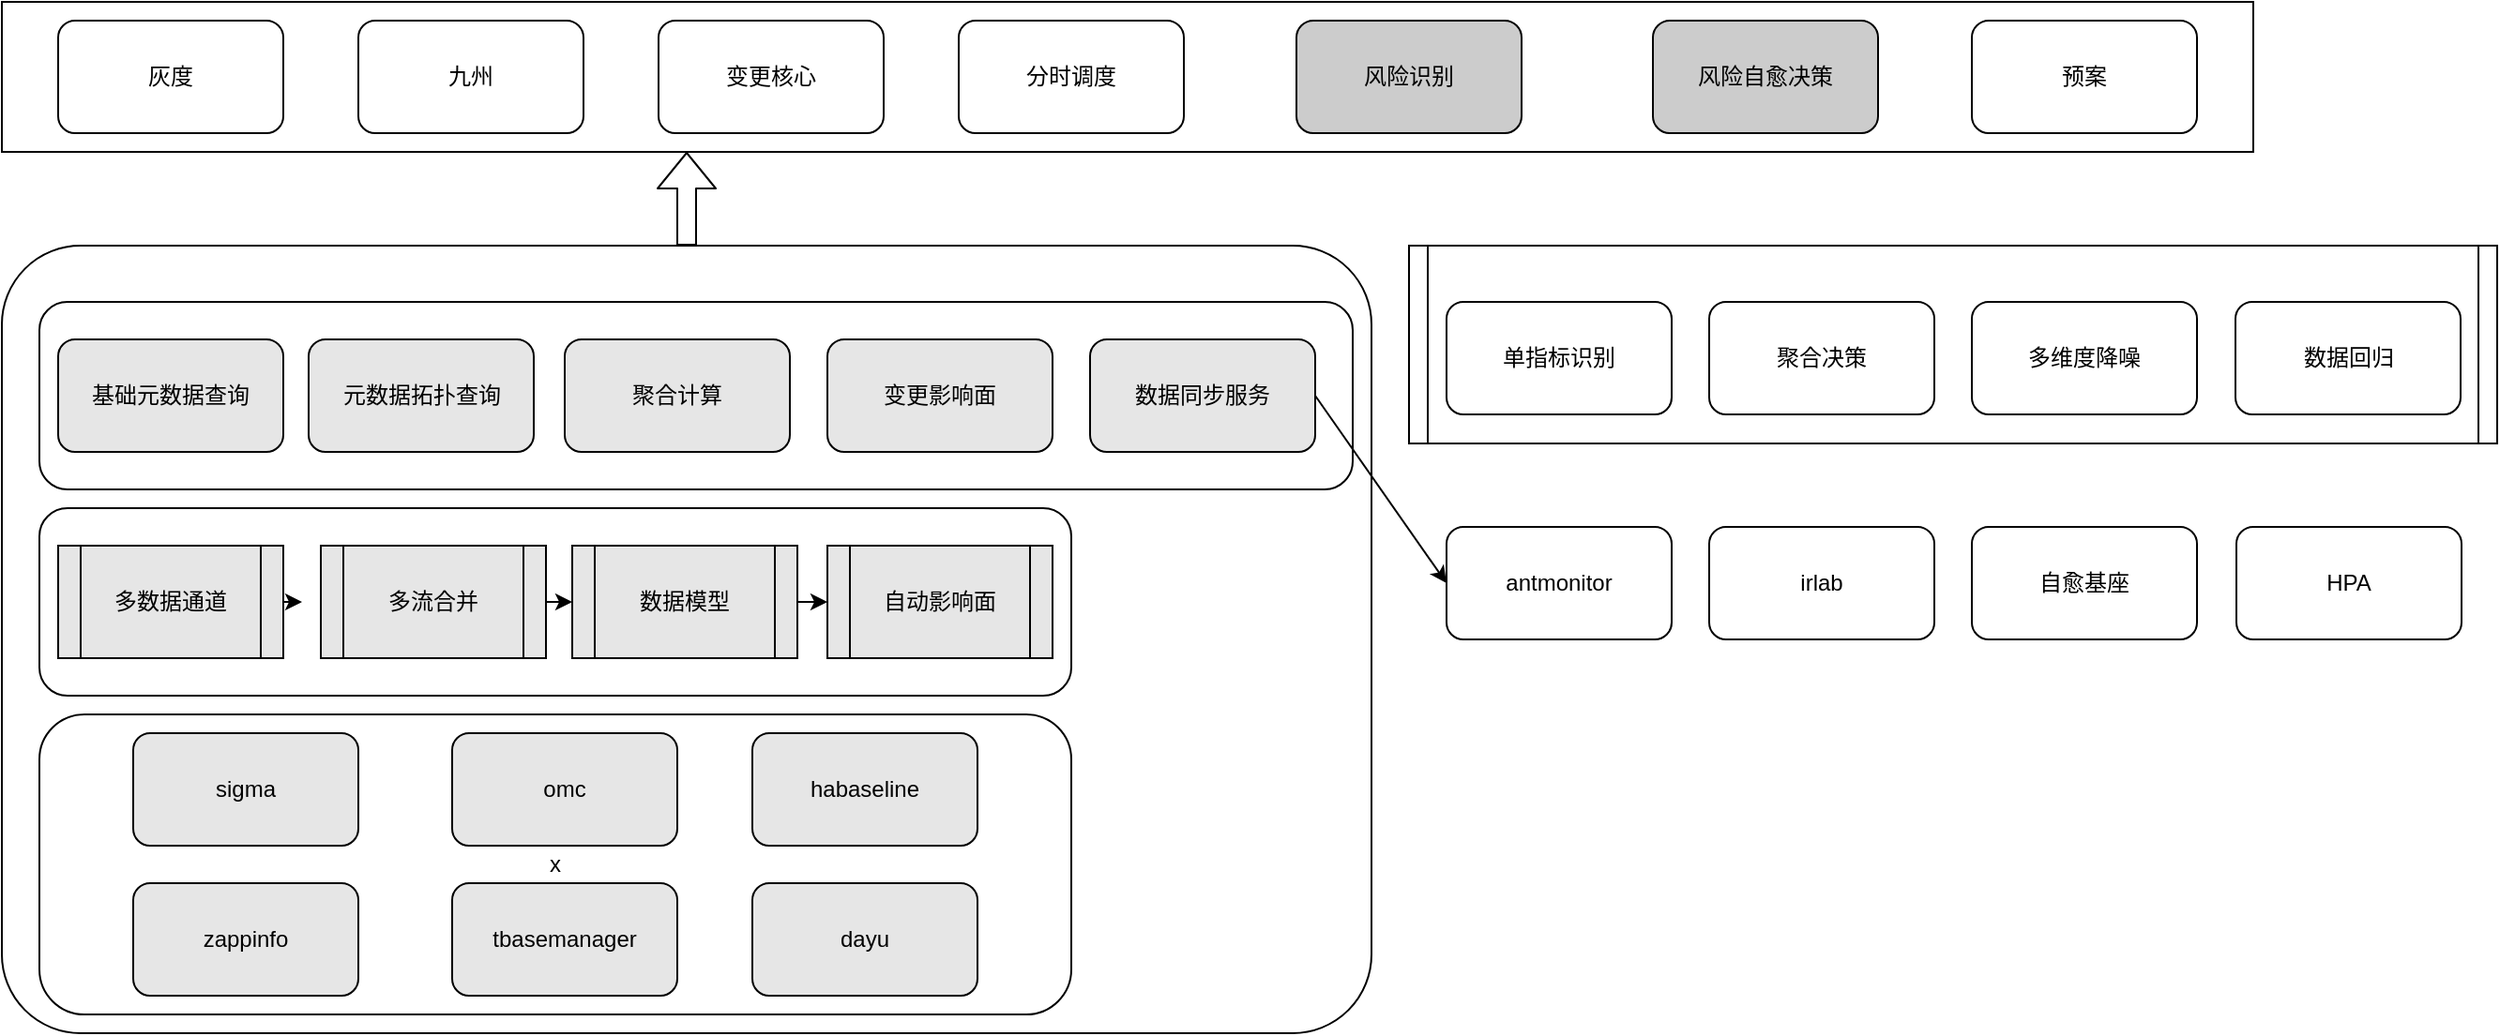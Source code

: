 <mxfile version="14.1.8" type="github">
  <diagram id="XT3WWWGMgkJP05g88cFa" name="Page-1">
    <mxGraphModel dx="1426" dy="681" grid="1" gridSize="10" guides="1" tooltips="1" connect="1" arrows="1" fold="1" page="1" pageScale="1" pageWidth="827" pageHeight="1169" math="0" shadow="0">
      <root>
        <mxCell id="0" />
        <mxCell id="1" parent="0" />
        <mxCell id="e9s7yDQAEAug-rcaoDuI-47" value="" style="rounded=0;whiteSpace=wrap;html=1;fillColor=none;" vertex="1" parent="1">
          <mxGeometry x="50" y="380" width="1200" height="80" as="geometry" />
        </mxCell>
        <mxCell id="e9s7yDQAEAug-rcaoDuI-41" value="" style="rounded=1;whiteSpace=wrap;html=1;fillColor=none;" vertex="1" parent="1">
          <mxGeometry x="70" y="540" width="700" height="100" as="geometry" />
        </mxCell>
        <mxCell id="e9s7yDQAEAug-rcaoDuI-45" value="" style="rounded=1;whiteSpace=wrap;html=1;fillColor=none;arcSize=10;" vertex="1" parent="1">
          <mxGeometry x="50" y="510" width="730" height="420" as="geometry" />
        </mxCell>
        <mxCell id="e9s7yDQAEAug-rcaoDuI-37" style="edgeStyle=none;rounded=0;orthogonalLoop=1;jettySize=auto;html=1;exitX=1;exitY=0.5;exitDx=0;exitDy=0;entryX=0;entryY=0.5;entryDx=0;entryDy=0;" edge="1" parent="1" source="TkghUFZrF8ry54mGgHcR-1" target="e9s7yDQAEAug-rcaoDuI-31">
          <mxGeometry relative="1" as="geometry" />
        </mxCell>
        <mxCell id="TkghUFZrF8ry54mGgHcR-1" value="数据模型" style="shape=process;whiteSpace=wrap;html=1;backgroundOutline=1;fillColor=#E6E6E6;" parent="1" vertex="1">
          <mxGeometry x="354" y="670" width="120" height="60" as="geometry" />
        </mxCell>
        <mxCell id="TkghUFZrF8ry54mGgHcR-3" value="风险识别" style="rounded=1;whiteSpace=wrap;html=1;fillColor=#CCCCCC;" parent="1" vertex="1">
          <mxGeometry x="740" y="390" width="120" height="60" as="geometry" />
        </mxCell>
        <mxCell id="TkghUFZrF8ry54mGgHcR-4" value="风险自愈决策" style="rounded=1;whiteSpace=wrap;html=1;fillColor=#CCCCCC;" parent="1" vertex="1">
          <mxGeometry x="930" y="390" width="120" height="60" as="geometry" />
        </mxCell>
        <mxCell id="TkghUFZrF8ry54mGgHcR-5" value="九州" style="rounded=1;whiteSpace=wrap;html=1;fillColor=none;" parent="1" vertex="1">
          <mxGeometry x="240" y="390" width="120" height="60" as="geometry" />
        </mxCell>
        <mxCell id="TkghUFZrF8ry54mGgHcR-6" value="变更核心" style="rounded=1;whiteSpace=wrap;html=1;fillColor=none;" parent="1" vertex="1">
          <mxGeometry x="400" y="390" width="120" height="60" as="geometry" />
        </mxCell>
        <mxCell id="TkghUFZrF8ry54mGgHcR-7" value="元数据拓扑查询" style="rounded=1;whiteSpace=wrap;html=1;fillColor=#E6E6E6;" parent="1" vertex="1">
          <mxGeometry x="213.5" y="560" width="120" height="60" as="geometry" />
        </mxCell>
        <mxCell id="TkghUFZrF8ry54mGgHcR-8" value="灰度" style="rounded=1;whiteSpace=wrap;html=1;fillColor=none;" parent="1" vertex="1">
          <mxGeometry x="80" y="390" width="120" height="60" as="geometry" />
        </mxCell>
        <mxCell id="TkghUFZrF8ry54mGgHcR-10" value="分时调度" style="rounded=1;whiteSpace=wrap;html=1;fillColor=none;" parent="1" vertex="1">
          <mxGeometry x="560" y="390" width="120" height="60" as="geometry" />
        </mxCell>
        <mxCell id="TkghUFZrF8ry54mGgHcR-11" value="预案" style="rounded=1;whiteSpace=wrap;html=1;fillColor=none;" parent="1" vertex="1">
          <mxGeometry x="1100" y="390" width="120" height="60" as="geometry" />
        </mxCell>
        <mxCell id="TkghUFZrF8ry54mGgHcR-12" value="变更影响面" style="rounded=1;whiteSpace=wrap;html=1;fillColor=#E6E6E6;" parent="1" vertex="1">
          <mxGeometry x="490" y="560" width="120" height="60" as="geometry" />
        </mxCell>
        <mxCell id="e9s7yDQAEAug-rcaoDuI-46" style="edgeStyle=none;rounded=0;orthogonalLoop=1;jettySize=auto;html=1;exitX=1;exitY=0.5;exitDx=0;exitDy=0;entryX=0;entryY=0.5;entryDx=0;entryDy=0;" edge="1" parent="1" source="TkghUFZrF8ry54mGgHcR-13" target="e9s7yDQAEAug-rcaoDuI-27">
          <mxGeometry relative="1" as="geometry" />
        </mxCell>
        <mxCell id="TkghUFZrF8ry54mGgHcR-13" value="数据同步服务" style="rounded=1;whiteSpace=wrap;html=1;fillColor=#E6E6E6;" parent="1" vertex="1">
          <mxGeometry x="630" y="560" width="120" height="60" as="geometry" />
        </mxCell>
        <mxCell id="TkghUFZrF8ry54mGgHcR-14" value="聚合计算" style="rounded=1;whiteSpace=wrap;html=1;fillColor=#E6E6E6;" parent="1" vertex="1">
          <mxGeometry x="350" y="560" width="120" height="60" as="geometry" />
        </mxCell>
        <mxCell id="TkghUFZrF8ry54mGgHcR-15" value="基础元数据查询" style="rounded=1;whiteSpace=wrap;html=1;fillColor=#E6E6E6;" parent="1" vertex="1">
          <mxGeometry x="80" y="560" width="120" height="60" as="geometry" />
        </mxCell>
        <mxCell id="e9s7yDQAEAug-rcaoDuI-22" value="sigma" style="rounded=1;whiteSpace=wrap;html=1;fillColor=#E6E6E6;" vertex="1" parent="1">
          <mxGeometry x="120" y="770" width="120" height="60" as="geometry" />
        </mxCell>
        <mxCell id="e9s7yDQAEAug-rcaoDuI-23" value="zappinfo" style="rounded=1;whiteSpace=wrap;html=1;fillColor=#E6E6E6;" vertex="1" parent="1">
          <mxGeometry x="120" y="850" width="120" height="60" as="geometry" />
        </mxCell>
        <mxCell id="e9s7yDQAEAug-rcaoDuI-24" value="dayu" style="rounded=1;whiteSpace=wrap;html=1;fillColor=#E6E6E6;" vertex="1" parent="1">
          <mxGeometry x="450" y="850" width="120" height="60" as="geometry" />
        </mxCell>
        <mxCell id="e9s7yDQAEAug-rcaoDuI-25" value="omc" style="rounded=1;whiteSpace=wrap;html=1;fillColor=#E6E6E6;" vertex="1" parent="1">
          <mxGeometry x="290" y="770" width="120" height="60" as="geometry" />
        </mxCell>
        <mxCell id="e9s7yDQAEAug-rcaoDuI-26" value="tbasemanager" style="rounded=1;whiteSpace=wrap;html=1;fillColor=#E6E6E6;" vertex="1" parent="1">
          <mxGeometry x="290" y="850" width="120" height="60" as="geometry" />
        </mxCell>
        <mxCell id="e9s7yDQAEAug-rcaoDuI-27" value="antmonitor" style="rounded=1;whiteSpace=wrap;html=1;fillColor=none;" vertex="1" parent="1">
          <mxGeometry x="820" y="660" width="120" height="60" as="geometry" />
        </mxCell>
        <mxCell id="e9s7yDQAEAug-rcaoDuI-29" value="habaseline" style="rounded=1;whiteSpace=wrap;html=1;fillColor=#E6E6E6;" vertex="1" parent="1">
          <mxGeometry x="450" y="770" width="120" height="60" as="geometry" />
        </mxCell>
        <mxCell id="e9s7yDQAEAug-rcaoDuI-36" style="edgeStyle=none;rounded=0;orthogonalLoop=1;jettySize=auto;html=1;exitX=1;exitY=0.5;exitDx=0;exitDy=0;entryX=0;entryY=0.5;entryDx=0;entryDy=0;" edge="1" parent="1" source="e9s7yDQAEAug-rcaoDuI-30" target="TkghUFZrF8ry54mGgHcR-1">
          <mxGeometry relative="1" as="geometry" />
        </mxCell>
        <mxCell id="e9s7yDQAEAug-rcaoDuI-30" value="多流合并" style="shape=process;whiteSpace=wrap;html=1;backgroundOutline=1;fillColor=#E6E6E6;" vertex="1" parent="1">
          <mxGeometry x="220" y="670" width="120" height="60" as="geometry" />
        </mxCell>
        <mxCell id="e9s7yDQAEAug-rcaoDuI-31" value="自动影响面" style="shape=process;whiteSpace=wrap;html=1;backgroundOutline=1;fillColor=#E6E6E6;" vertex="1" parent="1">
          <mxGeometry x="490" y="670" width="120" height="60" as="geometry" />
        </mxCell>
        <mxCell id="e9s7yDQAEAug-rcaoDuI-35" style="edgeStyle=none;rounded=0;orthogonalLoop=1;jettySize=auto;html=1;exitX=1;exitY=0.5;exitDx=0;exitDy=0;" edge="1" parent="1" source="e9s7yDQAEAug-rcaoDuI-32">
          <mxGeometry relative="1" as="geometry">
            <mxPoint x="210" y="700" as="targetPoint" />
          </mxGeometry>
        </mxCell>
        <mxCell id="e9s7yDQAEAug-rcaoDuI-32" value="多数据通道" style="shape=process;whiteSpace=wrap;html=1;backgroundOutline=1;fillColor=#E6E6E6;" vertex="1" parent="1">
          <mxGeometry x="80" y="670" width="120" height="60" as="geometry" />
        </mxCell>
        <mxCell id="e9s7yDQAEAug-rcaoDuI-33" value="HPA" style="rounded=1;whiteSpace=wrap;html=1;fillColor=none;" vertex="1" parent="1">
          <mxGeometry x="1241" y="660" width="120" height="60" as="geometry" />
        </mxCell>
        <mxCell id="e9s7yDQAEAug-rcaoDuI-34" value="自愈基座" style="rounded=1;whiteSpace=wrap;html=1;fillColor=none;" vertex="1" parent="1">
          <mxGeometry x="1100" y="660" width="120" height="60" as="geometry" />
        </mxCell>
        <mxCell id="e9s7yDQAEAug-rcaoDuI-39" value="x" style="rounded=1;whiteSpace=wrap;html=1;fillColor=none;" vertex="1" parent="1">
          <mxGeometry x="70" y="760" width="550" height="160" as="geometry" />
        </mxCell>
        <mxCell id="e9s7yDQAEAug-rcaoDuI-40" value="" style="rounded=1;whiteSpace=wrap;html=1;fillColor=none;" vertex="1" parent="1">
          <mxGeometry x="70" y="650" width="550" height="100" as="geometry" />
        </mxCell>
        <mxCell id="e9s7yDQAEAug-rcaoDuI-43" value="irlab" style="rounded=1;whiteSpace=wrap;html=1;fillColor=none;" vertex="1" parent="1">
          <mxGeometry x="960" y="660" width="120" height="60" as="geometry" />
        </mxCell>
        <mxCell id="e9s7yDQAEAug-rcaoDuI-44" value="聚合决策" style="rounded=1;whiteSpace=wrap;html=1;fillColor=none;" vertex="1" parent="1">
          <mxGeometry x="960" y="540" width="120" height="60" as="geometry" />
        </mxCell>
        <mxCell id="e9s7yDQAEAug-rcaoDuI-48" value="单指标识别" style="rounded=1;whiteSpace=wrap;html=1;fillColor=none;" vertex="1" parent="1">
          <mxGeometry x="820" y="540" width="120" height="60" as="geometry" />
        </mxCell>
        <mxCell id="e9s7yDQAEAug-rcaoDuI-49" value="" style="shape=flexArrow;endArrow=classic;html=1;exitX=0.5;exitY=0;exitDx=0;exitDy=0;" edge="1" parent="1" source="e9s7yDQAEAug-rcaoDuI-45">
          <mxGeometry width="50" height="50" relative="1" as="geometry">
            <mxPoint x="380" y="520" as="sourcePoint" />
            <mxPoint x="415" y="460" as="targetPoint" />
          </mxGeometry>
        </mxCell>
        <mxCell id="e9s7yDQAEAug-rcaoDuI-51" value="多维度降噪" style="rounded=1;whiteSpace=wrap;html=1;fillColor=none;" vertex="1" parent="1">
          <mxGeometry x="1100" y="540" width="120" height="60" as="geometry" />
        </mxCell>
        <mxCell id="e9s7yDQAEAug-rcaoDuI-52" value="数据回归" style="rounded=1;whiteSpace=wrap;html=1;fillColor=none;" vertex="1" parent="1">
          <mxGeometry x="1240.5" y="540" width="120" height="60" as="geometry" />
        </mxCell>
        <mxCell id="e9s7yDQAEAug-rcaoDuI-53" value="" style="shape=process;whiteSpace=wrap;html=1;backgroundOutline=1;fillColor=none;size=0.017;" vertex="1" parent="1">
          <mxGeometry x="800" y="510" width="580" height="105.5" as="geometry" />
        </mxCell>
      </root>
    </mxGraphModel>
  </diagram>
</mxfile>
